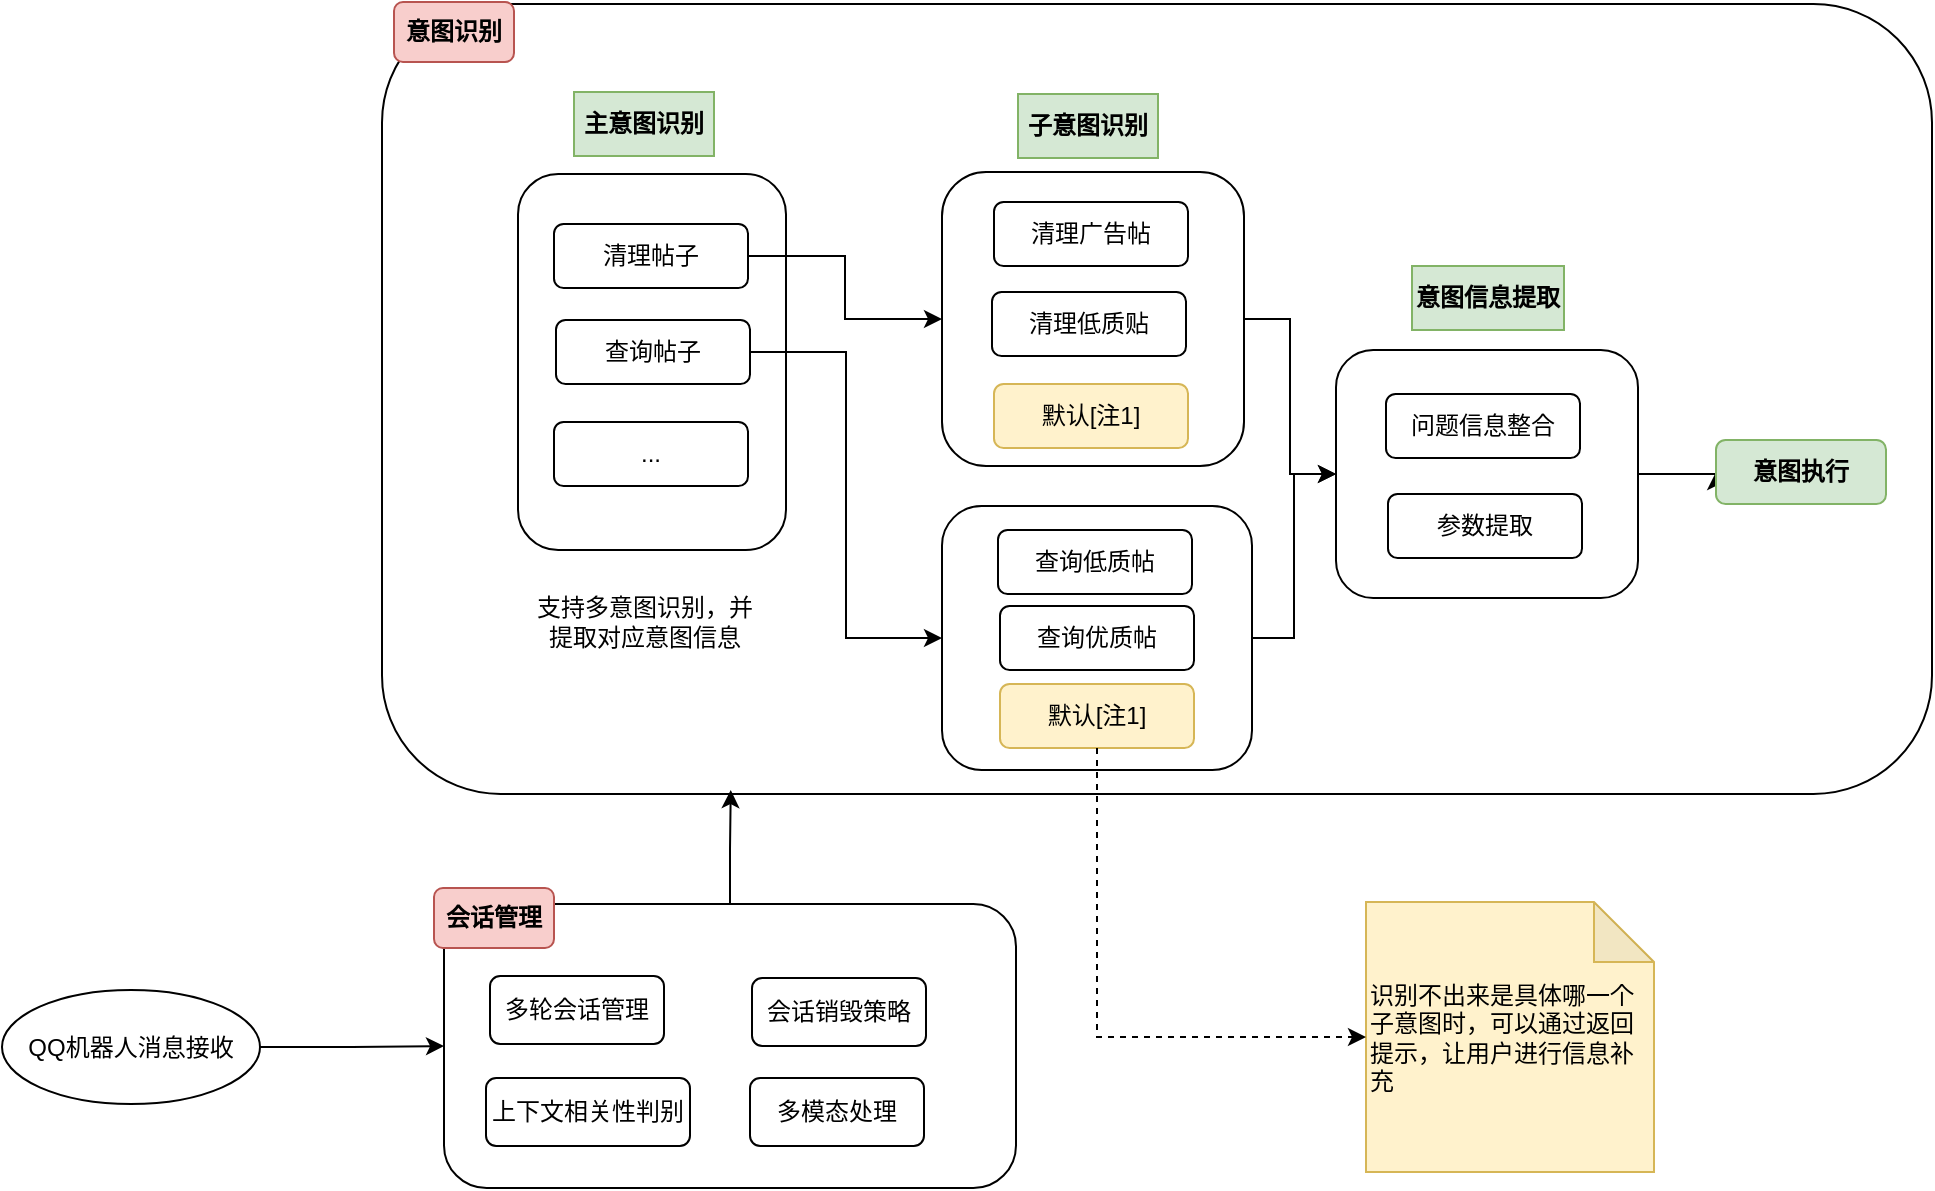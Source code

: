 <mxfile version="24.7.13">
  <diagram name="第 1 页" id="tzPIah6EiYTOVKSi0GZu">
    <mxGraphModel dx="1907" dy="609" grid="0" gridSize="10" guides="0" tooltips="1" connect="1" arrows="0" fold="1" page="1" pageScale="1" pageWidth="827" pageHeight="1169" math="0" shadow="0">
      <root>
        <mxCell id="0" />
        <mxCell id="1" parent="0" />
        <mxCell id="PsOryHng8kbLYiMcShsi-22" value="" style="rounded=1;whiteSpace=wrap;html=1;" vertex="1" parent="1">
          <mxGeometry x="182" y="77" width="775" height="395" as="geometry" />
        </mxCell>
        <mxCell id="PsOryHng8kbLYiMcShsi-2" value="" style="rounded=1;whiteSpace=wrap;html=1;" vertex="1" parent="1">
          <mxGeometry x="250" y="162" width="134" height="188" as="geometry" />
        </mxCell>
        <mxCell id="PsOryHng8kbLYiMcShsi-40" style="edgeStyle=orthogonalEdgeStyle;rounded=0;orthogonalLoop=1;jettySize=auto;html=1;exitX=1;exitY=0.5;exitDx=0;exitDy=0;entryX=0;entryY=0.5;entryDx=0;entryDy=0;" edge="1" parent="1" source="PsOryHng8kbLYiMcShsi-3" target="PsOryHng8kbLYiMcShsi-31">
          <mxGeometry relative="1" as="geometry" />
        </mxCell>
        <mxCell id="PsOryHng8kbLYiMcShsi-3" value="QQ机器人消息接收" style="ellipse;whiteSpace=wrap;html=1;" vertex="1" parent="1">
          <mxGeometry x="-8" y="570" width="129" height="57" as="geometry" />
        </mxCell>
        <mxCell id="PsOryHng8kbLYiMcShsi-16" style="edgeStyle=orthogonalEdgeStyle;rounded=0;orthogonalLoop=1;jettySize=auto;html=1;exitX=1;exitY=0.5;exitDx=0;exitDy=0;entryX=0;entryY=0.5;entryDx=0;entryDy=0;" edge="1" parent="1" source="PsOryHng8kbLYiMcShsi-7" target="PsOryHng8kbLYiMcShsi-11">
          <mxGeometry relative="1" as="geometry" />
        </mxCell>
        <mxCell id="PsOryHng8kbLYiMcShsi-7" value="清理帖子" style="rounded=1;whiteSpace=wrap;html=1;glass=0;shadow=0;" vertex="1" parent="1">
          <mxGeometry x="268" y="187" width="97" height="32" as="geometry" />
        </mxCell>
        <mxCell id="PsOryHng8kbLYiMcShsi-8" value="&lt;b&gt;主意图识别&lt;/b&gt;" style="text;html=1;align=center;verticalAlign=middle;whiteSpace=wrap;rounded=0;fillColor=#d5e8d4;strokeColor=#82b366;" vertex="1" parent="1">
          <mxGeometry x="278" y="121" width="70" height="32" as="geometry" />
        </mxCell>
        <mxCell id="PsOryHng8kbLYiMcShsi-28" style="edgeStyle=orthogonalEdgeStyle;rounded=0;orthogonalLoop=1;jettySize=auto;html=1;exitX=1;exitY=0.5;exitDx=0;exitDy=0;entryX=0;entryY=0.5;entryDx=0;entryDy=0;" edge="1" parent="1" source="PsOryHng8kbLYiMcShsi-9" target="PsOryHng8kbLYiMcShsi-24">
          <mxGeometry relative="1" as="geometry" />
        </mxCell>
        <mxCell id="PsOryHng8kbLYiMcShsi-9" value="查询帖子" style="rounded=1;whiteSpace=wrap;html=1;" vertex="1" parent="1">
          <mxGeometry x="269" y="235" width="97" height="32" as="geometry" />
        </mxCell>
        <mxCell id="PsOryHng8kbLYiMcShsi-10" value="..." style="rounded=1;whiteSpace=wrap;html=1;" vertex="1" parent="1">
          <mxGeometry x="268" y="286" width="97" height="32" as="geometry" />
        </mxCell>
        <mxCell id="PsOryHng8kbLYiMcShsi-51" style="edgeStyle=orthogonalEdgeStyle;rounded=0;orthogonalLoop=1;jettySize=auto;html=1;exitX=1;exitY=0.5;exitDx=0;exitDy=0;entryX=0;entryY=0.5;entryDx=0;entryDy=0;" edge="1" parent="1" source="PsOryHng8kbLYiMcShsi-11" target="PsOryHng8kbLYiMcShsi-45">
          <mxGeometry relative="1" as="geometry" />
        </mxCell>
        <mxCell id="PsOryHng8kbLYiMcShsi-11" value="" style="rounded=1;whiteSpace=wrap;html=1;" vertex="1" parent="1">
          <mxGeometry x="462" y="161" width="151" height="147" as="geometry" />
        </mxCell>
        <mxCell id="PsOryHng8kbLYiMcShsi-12" value="&lt;b&gt;子意图识别&lt;/b&gt;" style="text;html=1;align=center;verticalAlign=middle;whiteSpace=wrap;rounded=0;fillColor=#d5e8d4;strokeColor=#82b366;" vertex="1" parent="1">
          <mxGeometry x="500" y="122" width="70" height="32" as="geometry" />
        </mxCell>
        <mxCell id="PsOryHng8kbLYiMcShsi-13" value="清理广告帖" style="rounded=1;whiteSpace=wrap;html=1;" vertex="1" parent="1">
          <mxGeometry x="488" y="176" width="97" height="32" as="geometry" />
        </mxCell>
        <mxCell id="PsOryHng8kbLYiMcShsi-14" value="清理低质贴" style="rounded=1;whiteSpace=wrap;html=1;" vertex="1" parent="1">
          <mxGeometry x="487" y="221" width="97" height="32" as="geometry" />
        </mxCell>
        <mxCell id="PsOryHng8kbLYiMcShsi-18" value="默认[注1]" style="rounded=1;whiteSpace=wrap;html=1;fillColor=#fff2cc;strokeColor=#d6b656;" vertex="1" parent="1">
          <mxGeometry x="488" y="267" width="97" height="32" as="geometry" />
        </mxCell>
        <mxCell id="PsOryHng8kbLYiMcShsi-23" value="支持多意图识别，并提取对应意图信息" style="text;html=1;align=center;verticalAlign=middle;whiteSpace=wrap;rounded=0;" vertex="1" parent="1">
          <mxGeometry x="254" y="371" width="119" height="30" as="geometry" />
        </mxCell>
        <mxCell id="PsOryHng8kbLYiMcShsi-52" style="edgeStyle=orthogonalEdgeStyle;rounded=0;orthogonalLoop=1;jettySize=auto;html=1;exitX=1;exitY=0.5;exitDx=0;exitDy=0;entryX=0;entryY=0.5;entryDx=0;entryDy=0;" edge="1" parent="1" source="PsOryHng8kbLYiMcShsi-24" target="PsOryHng8kbLYiMcShsi-45">
          <mxGeometry relative="1" as="geometry" />
        </mxCell>
        <mxCell id="PsOryHng8kbLYiMcShsi-24" value="" style="rounded=1;whiteSpace=wrap;html=1;" vertex="1" parent="1">
          <mxGeometry x="462" y="328" width="155" height="132" as="geometry" />
        </mxCell>
        <mxCell id="PsOryHng8kbLYiMcShsi-25" value="查询低质帖" style="rounded=1;whiteSpace=wrap;html=1;" vertex="1" parent="1">
          <mxGeometry x="490" y="340" width="97" height="32" as="geometry" />
        </mxCell>
        <mxCell id="PsOryHng8kbLYiMcShsi-26" value="查询优质帖" style="rounded=1;whiteSpace=wrap;html=1;" vertex="1" parent="1">
          <mxGeometry x="491" y="378" width="97" height="32" as="geometry" />
        </mxCell>
        <mxCell id="PsOryHng8kbLYiMcShsi-27" value="默认[注1]" style="rounded=1;whiteSpace=wrap;html=1;fillColor=#fff2cc;strokeColor=#d6b656;" vertex="1" parent="1">
          <mxGeometry x="491" y="417" width="97" height="32" as="geometry" />
        </mxCell>
        <mxCell id="PsOryHng8kbLYiMcShsi-30" value="&lt;b&gt;意图识别&lt;/b&gt;" style="text;html=1;align=center;verticalAlign=middle;whiteSpace=wrap;rounded=1;fillColor=#f8cecc;strokeColor=#b85450;" vertex="1" parent="1">
          <mxGeometry x="188" y="76" width="60" height="30" as="geometry" />
        </mxCell>
        <mxCell id="PsOryHng8kbLYiMcShsi-31" value="" style="rounded=1;whiteSpace=wrap;html=1;" vertex="1" parent="1">
          <mxGeometry x="213" y="527" width="286" height="142" as="geometry" />
        </mxCell>
        <mxCell id="PsOryHng8kbLYiMcShsi-32" value="&lt;b&gt;会话管理&lt;/b&gt;" style="text;html=1;align=center;verticalAlign=middle;whiteSpace=wrap;rounded=1;fillColor=#f8cecc;strokeColor=#b85450;" vertex="1" parent="1">
          <mxGeometry x="208" y="519" width="60" height="30" as="geometry" />
        </mxCell>
        <mxCell id="PsOryHng8kbLYiMcShsi-33" value="多轮会话管理" style="rounded=1;whiteSpace=wrap;html=1;" vertex="1" parent="1">
          <mxGeometry x="236" y="563" width="87" height="34" as="geometry" />
        </mxCell>
        <mxCell id="PsOryHng8kbLYiMcShsi-34" value="上下文相关性判别" style="rounded=1;whiteSpace=wrap;html=1;" vertex="1" parent="1">
          <mxGeometry x="234" y="614" width="102" height="34" as="geometry" />
        </mxCell>
        <mxCell id="PsOryHng8kbLYiMcShsi-38" value="会话销毁策略" style="rounded=1;whiteSpace=wrap;html=1;" vertex="1" parent="1">
          <mxGeometry x="367" y="564" width="87" height="34" as="geometry" />
        </mxCell>
        <mxCell id="PsOryHng8kbLYiMcShsi-39" value="多模态处理" style="rounded=1;whiteSpace=wrap;html=1;" vertex="1" parent="1">
          <mxGeometry x="366" y="614" width="87" height="34" as="geometry" />
        </mxCell>
        <mxCell id="PsOryHng8kbLYiMcShsi-42" style="edgeStyle=orthogonalEdgeStyle;rounded=0;orthogonalLoop=1;jettySize=auto;html=1;exitX=0.5;exitY=0;exitDx=0;exitDy=0;entryX=0.225;entryY=0.995;entryDx=0;entryDy=0;entryPerimeter=0;" edge="1" parent="1" source="PsOryHng8kbLYiMcShsi-31" target="PsOryHng8kbLYiMcShsi-22">
          <mxGeometry relative="1" as="geometry" />
        </mxCell>
        <mxCell id="PsOryHng8kbLYiMcShsi-44" value="识别不出来是具体哪一个子意图时，可以通过返回提示，让用户进行信息补充" style="shape=note;whiteSpace=wrap;html=1;backgroundOutline=1;darkOpacity=0.05;align=left;fillColor=#fff2cc;strokeColor=#d6b656;" vertex="1" parent="1">
          <mxGeometry x="674" y="526" width="144" height="135" as="geometry" />
        </mxCell>
        <mxCell id="PsOryHng8kbLYiMcShsi-53" style="edgeStyle=orthogonalEdgeStyle;rounded=0;orthogonalLoop=1;jettySize=auto;html=1;exitX=1;exitY=0.5;exitDx=0;exitDy=0;entryX=0;entryY=0.5;entryDx=0;entryDy=0;" edge="1" parent="1" source="PsOryHng8kbLYiMcShsi-45" target="PsOryHng8kbLYiMcShsi-50">
          <mxGeometry relative="1" as="geometry" />
        </mxCell>
        <mxCell id="PsOryHng8kbLYiMcShsi-45" value="" style="rounded=1;whiteSpace=wrap;html=1;" vertex="1" parent="1">
          <mxGeometry x="659" y="250" width="151" height="124" as="geometry" />
        </mxCell>
        <mxCell id="PsOryHng8kbLYiMcShsi-46" value="&lt;b&gt;意图信息提取&lt;/b&gt;" style="text;html=1;align=center;verticalAlign=middle;whiteSpace=wrap;rounded=0;fillColor=#d5e8d4;strokeColor=#82b366;" vertex="1" parent="1">
          <mxGeometry x="697" y="208" width="76" height="32" as="geometry" />
        </mxCell>
        <mxCell id="PsOryHng8kbLYiMcShsi-47" value="问题信息整合" style="rounded=1;whiteSpace=wrap;html=1;" vertex="1" parent="1">
          <mxGeometry x="684" y="272" width="97" height="32" as="geometry" />
        </mxCell>
        <mxCell id="PsOryHng8kbLYiMcShsi-48" value="参数提取" style="rounded=1;whiteSpace=wrap;html=1;" vertex="1" parent="1">
          <mxGeometry x="685" y="322" width="97" height="32" as="geometry" />
        </mxCell>
        <mxCell id="PsOryHng8kbLYiMcShsi-50" value="&lt;b&gt;意图执行&lt;/b&gt;" style="rounded=1;whiteSpace=wrap;html=1;fillColor=#d5e8d4;strokeColor=#82b366;" vertex="1" parent="1">
          <mxGeometry x="849" y="295" width="85" height="32" as="geometry" />
        </mxCell>
        <mxCell id="PsOryHng8kbLYiMcShsi-54" style="edgeStyle=orthogonalEdgeStyle;rounded=0;orthogonalLoop=1;jettySize=auto;html=1;exitX=0.5;exitY=1;exitDx=0;exitDy=0;entryX=0;entryY=0.5;entryDx=0;entryDy=0;entryPerimeter=0;dashed=1;" edge="1" parent="1" source="PsOryHng8kbLYiMcShsi-27" target="PsOryHng8kbLYiMcShsi-44">
          <mxGeometry relative="1" as="geometry" />
        </mxCell>
      </root>
    </mxGraphModel>
  </diagram>
</mxfile>

